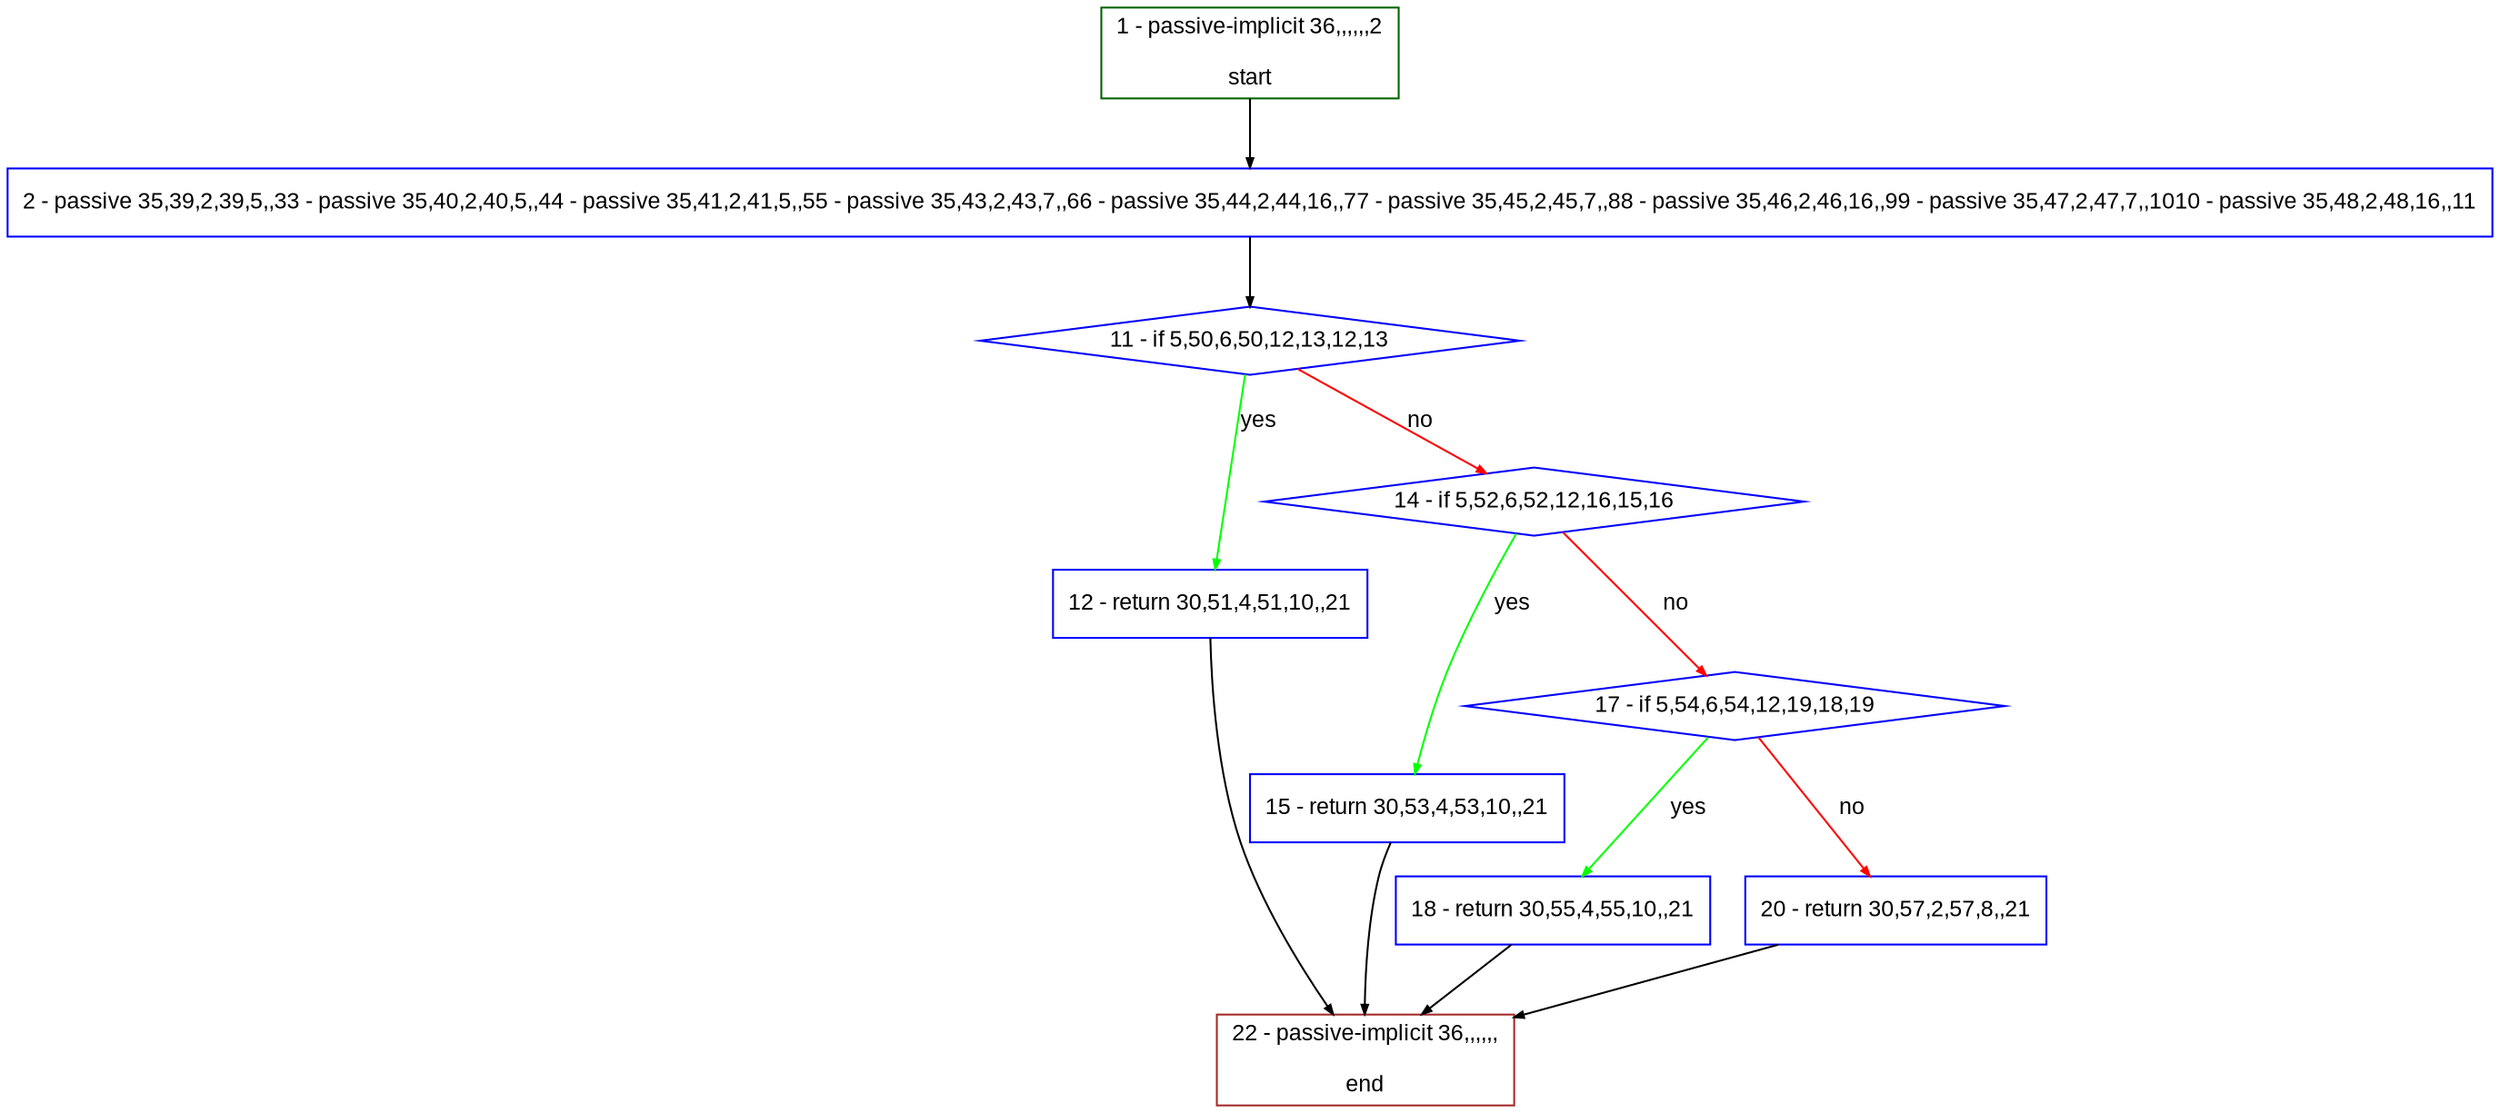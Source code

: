 digraph "" {
  graph [bgcolor="white", fillcolor="#FFFFCC", pack="true", packmode="clust", fontname="Arial", label="", fontsize="12", compound="true", style="rounded,filled"];
  node [node_initialized="no", fillcolor="white", fontname="Arial", label="", color="grey", fontsize="12", fixedsize="false", compound="true", shape="rectangle", style="filled"];
  edge [arrowtail="none", lhead="", fontcolor="black", fontname="Arial", label="", color="black", fontsize="12", arrowhead="normal", arrowsize="0.5", compound="true", ltail="", dir="forward"];
  __N1 [fillcolor="#ffffff", label="2 - passive 35,39,2,39,5,,33 - passive 35,40,2,40,5,,44 - passive 35,41,2,41,5,,55 - passive 35,43,2,43,7,,66 - passive 35,44,2,44,16,,77 - passive 35,45,2,45,7,,88 - passive 35,46,2,46,16,,99 - passive 35,47,2,47,7,,1010 - passive 35,48,2,48,16,,11", color="#0000ff", shape="box", style="filled"];
  __N2 [fillcolor="#ffffff", label="1 - passive-implicit 36,,,,,,2\n\nstart", color="#006400", shape="box", style="filled"];
  __N3 [fillcolor="#ffffff", label="11 - if 5,50,6,50,12,13,12,13", color="#0000ff", shape="diamond", style="filled"];
  __N4 [fillcolor="#ffffff", label="12 - return 30,51,4,51,10,,21", color="#0000ff", shape="box", style="filled"];
  __N5 [fillcolor="#ffffff", label="14 - if 5,52,6,52,12,16,15,16", color="#0000ff", shape="diamond", style="filled"];
  __N6 [fillcolor="#ffffff", label="22 - passive-implicit 36,,,,,,\n\nend", color="#a52a2a", shape="box", style="filled"];
  __N7 [fillcolor="#ffffff", label="15 - return 30,53,4,53,10,,21", color="#0000ff", shape="box", style="filled"];
  __N8 [fillcolor="#ffffff", label="17 - if 5,54,6,54,12,19,18,19", color="#0000ff", shape="diamond", style="filled"];
  __N9 [fillcolor="#ffffff", label="18 - return 30,55,4,55,10,,21", color="#0000ff", shape="box", style="filled"];
  __N10 [fillcolor="#ffffff", label="20 - return 30,57,2,57,8,,21", color="#0000ff", shape="box", style="filled"];
  __N2 -> __N1 [arrowtail="none", color="#000000", label="", arrowhead="normal", dir="forward"];
  __N1 -> __N3 [arrowtail="none", color="#000000", label="", arrowhead="normal", dir="forward"];
  __N3 -> __N4 [arrowtail="none", color="#00ff00", label="yes", arrowhead="normal", dir="forward"];
  __N3 -> __N5 [arrowtail="none", color="#ff0000", label="no", arrowhead="normal", dir="forward"];
  __N4 -> __N6 [arrowtail="none", color="#000000", label="", arrowhead="normal", dir="forward"];
  __N5 -> __N7 [arrowtail="none", color="#00ff00", label="yes", arrowhead="normal", dir="forward"];
  __N5 -> __N8 [arrowtail="none", color="#ff0000", label="no", arrowhead="normal", dir="forward"];
  __N7 -> __N6 [arrowtail="none", color="#000000", label="", arrowhead="normal", dir="forward"];
  __N8 -> __N9 [arrowtail="none", color="#00ff00", label="yes", arrowhead="normal", dir="forward"];
  __N8 -> __N10 [arrowtail="none", color="#ff0000", label="no", arrowhead="normal", dir="forward"];
  __N9 -> __N6 [arrowtail="none", color="#000000", label="", arrowhead="normal", dir="forward"];
  __N10 -> __N6 [arrowtail="none", color="#000000", label="", arrowhead="normal", dir="forward"];
}
